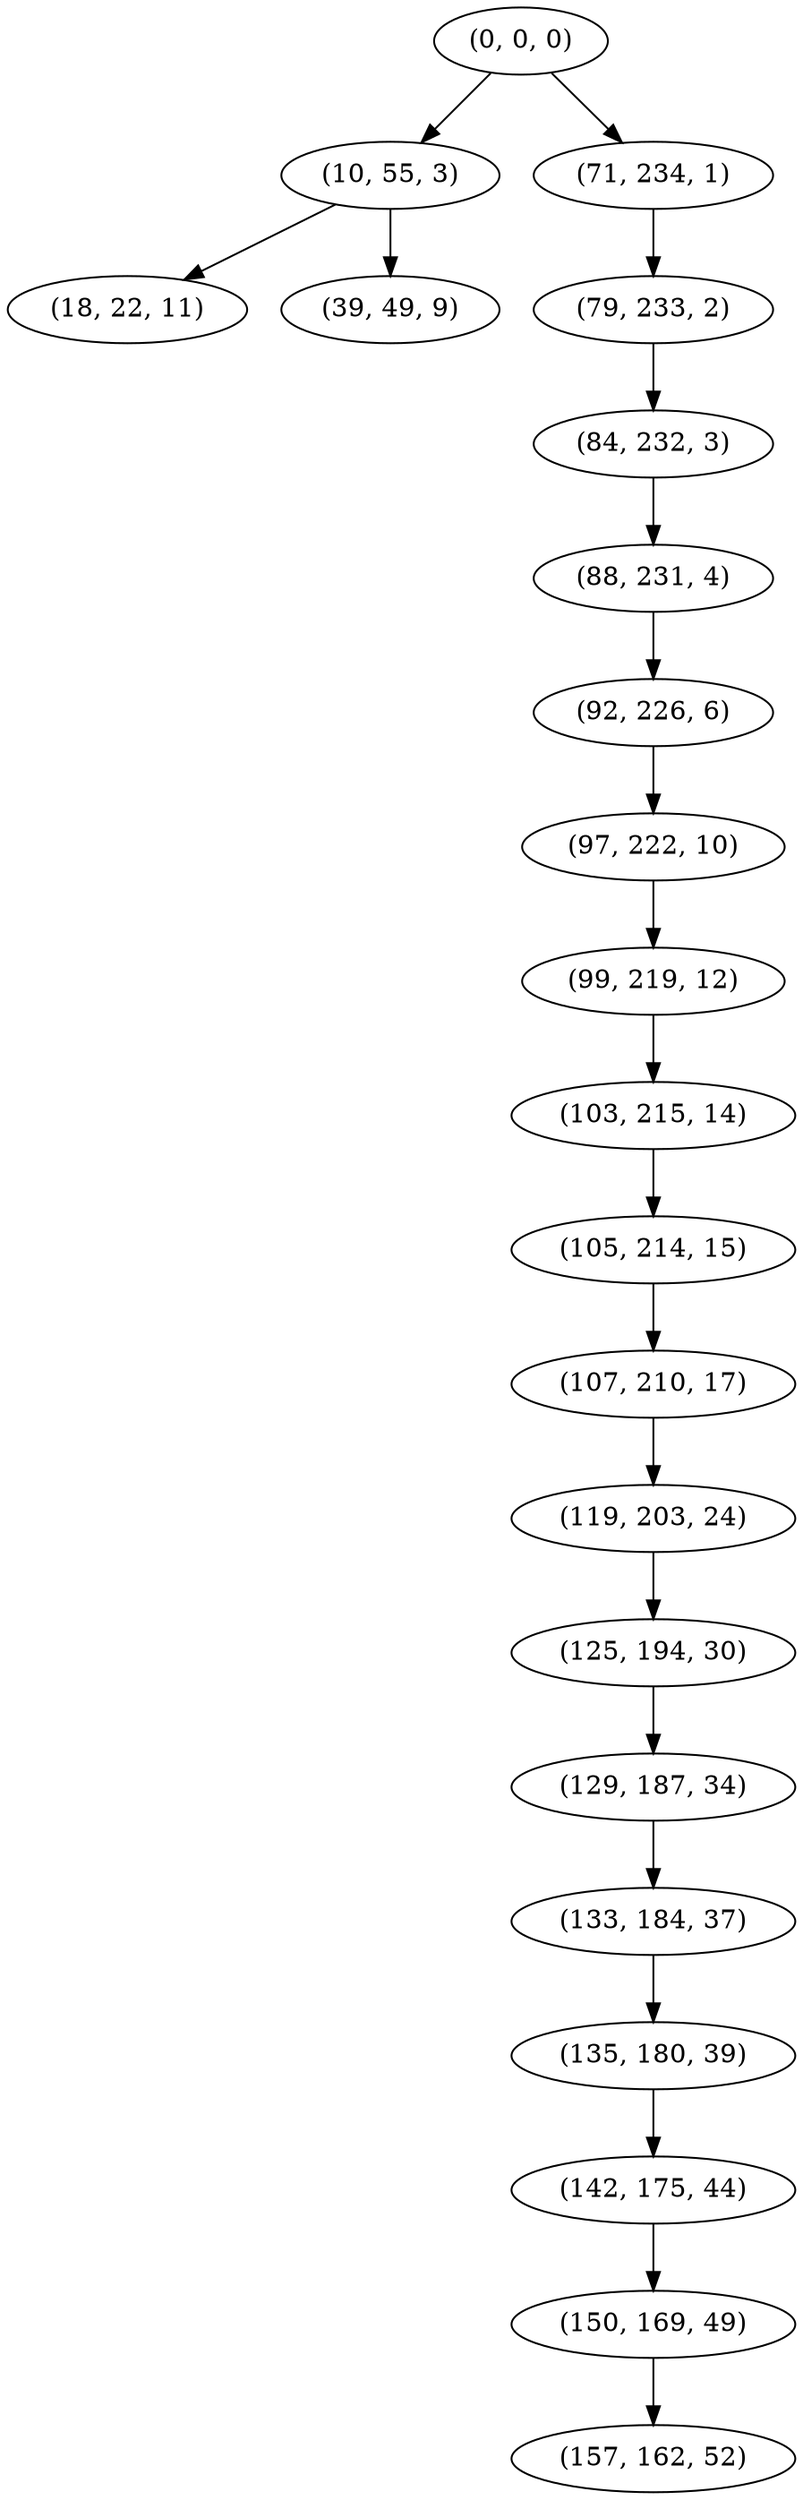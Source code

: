 digraph tree {
    "(0, 0, 0)";
    "(10, 55, 3)";
    "(18, 22, 11)";
    "(39, 49, 9)";
    "(71, 234, 1)";
    "(79, 233, 2)";
    "(84, 232, 3)";
    "(88, 231, 4)";
    "(92, 226, 6)";
    "(97, 222, 10)";
    "(99, 219, 12)";
    "(103, 215, 14)";
    "(105, 214, 15)";
    "(107, 210, 17)";
    "(119, 203, 24)";
    "(125, 194, 30)";
    "(129, 187, 34)";
    "(133, 184, 37)";
    "(135, 180, 39)";
    "(142, 175, 44)";
    "(150, 169, 49)";
    "(157, 162, 52)";
    "(0, 0, 0)" -> "(10, 55, 3)";
    "(0, 0, 0)" -> "(71, 234, 1)";
    "(10, 55, 3)" -> "(18, 22, 11)";
    "(10, 55, 3)" -> "(39, 49, 9)";
    "(71, 234, 1)" -> "(79, 233, 2)";
    "(79, 233, 2)" -> "(84, 232, 3)";
    "(84, 232, 3)" -> "(88, 231, 4)";
    "(88, 231, 4)" -> "(92, 226, 6)";
    "(92, 226, 6)" -> "(97, 222, 10)";
    "(97, 222, 10)" -> "(99, 219, 12)";
    "(99, 219, 12)" -> "(103, 215, 14)";
    "(103, 215, 14)" -> "(105, 214, 15)";
    "(105, 214, 15)" -> "(107, 210, 17)";
    "(107, 210, 17)" -> "(119, 203, 24)";
    "(119, 203, 24)" -> "(125, 194, 30)";
    "(125, 194, 30)" -> "(129, 187, 34)";
    "(129, 187, 34)" -> "(133, 184, 37)";
    "(133, 184, 37)" -> "(135, 180, 39)";
    "(135, 180, 39)" -> "(142, 175, 44)";
    "(142, 175, 44)" -> "(150, 169, 49)";
    "(150, 169, 49)" -> "(157, 162, 52)";
}
